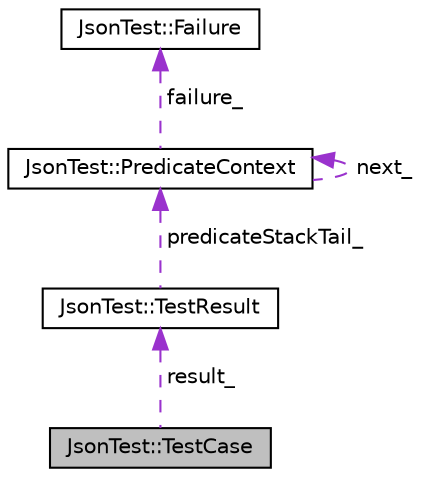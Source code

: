 digraph "JsonTest::TestCase"
{
  edge [fontname="Helvetica",fontsize="10",labelfontname="Helvetica",labelfontsize="10"];
  node [fontname="Helvetica",fontsize="10",shape=record];
  Node1 [label="JsonTest::TestCase",height=0.2,width=0.4,color="black", fillcolor="grey75", style="filled", fontcolor="black"];
  Node2 -> Node1 [dir="back",color="darkorchid3",fontsize="10",style="dashed",label=" result_" ,fontname="Helvetica"];
  Node2 [label="JsonTest::TestResult",height=0.2,width=0.4,color="black", fillcolor="white", style="filled",URL="$class_json_test_1_1_test_result.html"];
  Node3 -> Node2 [dir="back",color="darkorchid3",fontsize="10",style="dashed",label=" predicateStackTail_" ,fontname="Helvetica"];
  Node3 [label="JsonTest::PredicateContext",height=0.2,width=0.4,color="black", fillcolor="white", style="filled",URL="$struct_json_test_1_1_predicate_context.html"];
  Node3 -> Node3 [dir="back",color="darkorchid3",fontsize="10",style="dashed",label=" next_" ,fontname="Helvetica"];
  Node4 -> Node3 [dir="back",color="darkorchid3",fontsize="10",style="dashed",label=" failure_" ,fontname="Helvetica"];
  Node4 [label="JsonTest::Failure",height=0.2,width=0.4,color="black", fillcolor="white", style="filled",URL="$class_json_test_1_1_failure.html"];
}
